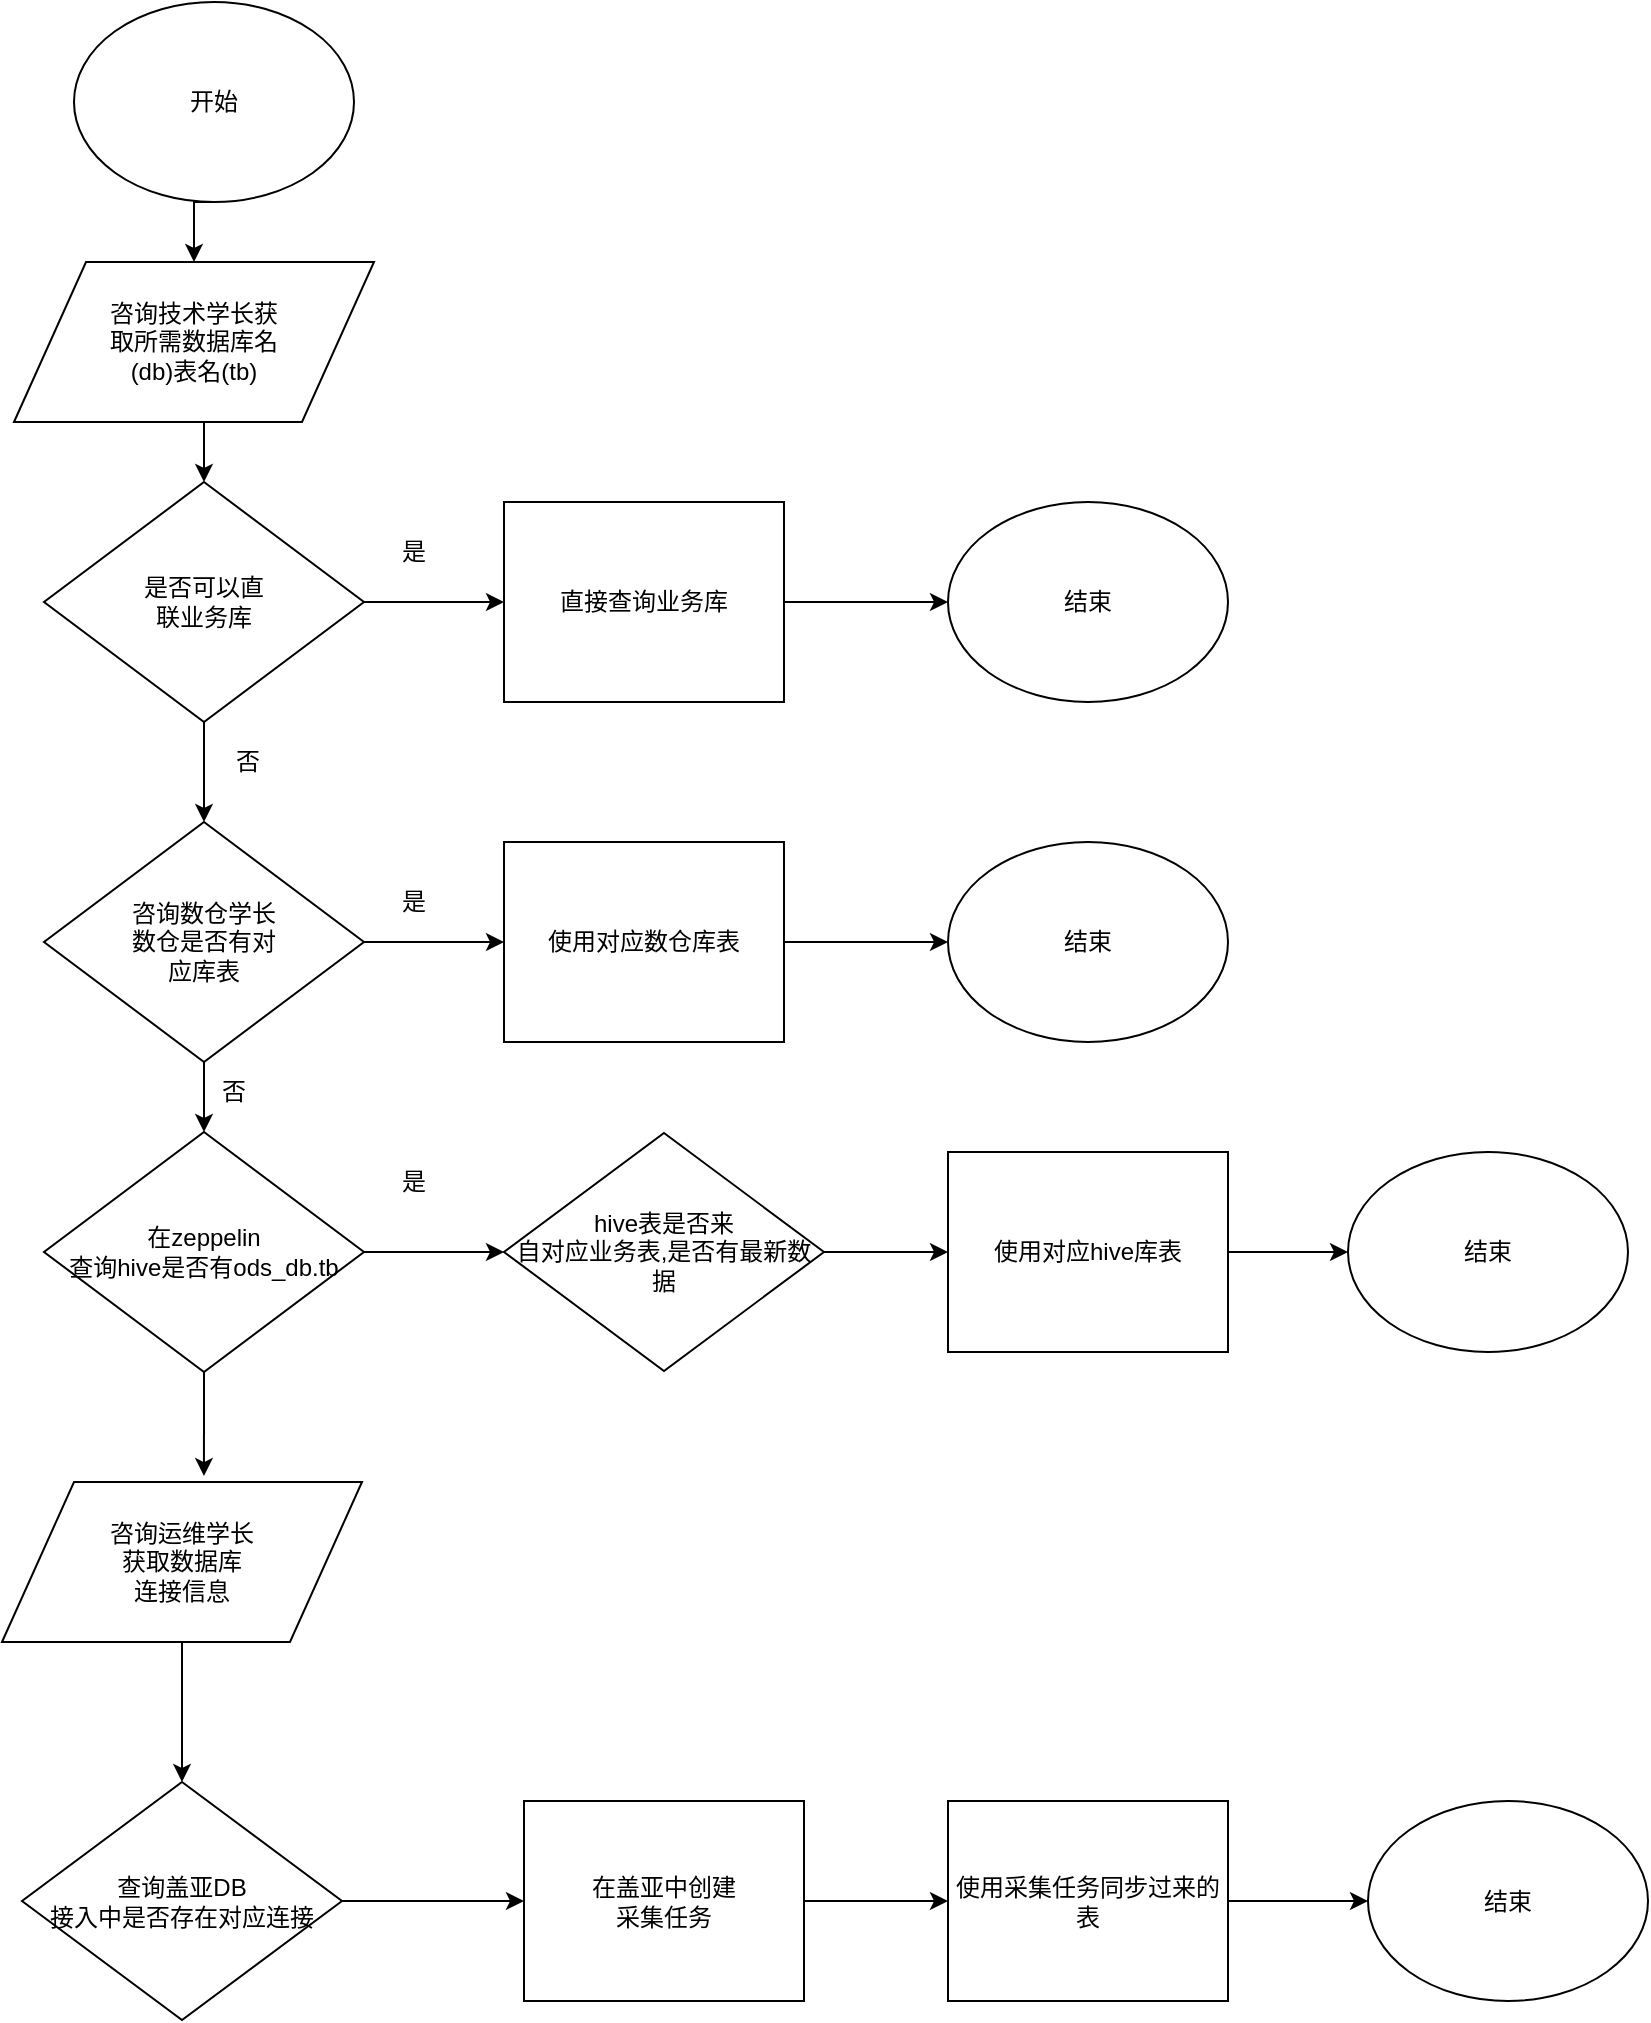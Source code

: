 <mxfile version="13.3.5" type="github">
  <diagram id="GlrmGB7Cg13xpDT-XPhr" name="第 1 页">
    <mxGraphModel dx="946" dy="662" grid="1" gridSize="10" guides="1" tooltips="1" connect="1" arrows="1" fold="1" page="1" pageScale="1" pageWidth="827" pageHeight="1169" math="0" shadow="0">
      <root>
        <mxCell id="0" />
        <mxCell id="1" parent="0" />
        <mxCell id="u_nAJyTLqQvdmRVoEmsV-29" style="edgeStyle=orthogonalEdgeStyle;rounded=0;orthogonalLoop=1;jettySize=auto;html=1;exitX=0.5;exitY=1;exitDx=0;exitDy=0;entryX=0.5;entryY=0;entryDx=0;entryDy=0;" edge="1" parent="1" source="u_nAJyTLqQvdmRVoEmsV-1" target="u_nAJyTLqQvdmRVoEmsV-26">
          <mxGeometry relative="1" as="geometry" />
        </mxCell>
        <mxCell id="u_nAJyTLqQvdmRVoEmsV-1" value="开始" style="ellipse;whiteSpace=wrap;html=1;" vertex="1" parent="1">
          <mxGeometry x="103" y="30" width="140" height="100" as="geometry" />
        </mxCell>
        <mxCell id="u_nAJyTLqQvdmRVoEmsV-16" style="edgeStyle=orthogonalEdgeStyle;rounded=0;orthogonalLoop=1;jettySize=auto;html=1;entryX=0;entryY=0.5;entryDx=0;entryDy=0;" edge="1" parent="1" source="u_nAJyTLqQvdmRVoEmsV-4" target="u_nAJyTLqQvdmRVoEmsV-15">
          <mxGeometry relative="1" as="geometry" />
        </mxCell>
        <mxCell id="u_nAJyTLqQvdmRVoEmsV-4" value="直接查询业务库" style="rounded=0;whiteSpace=wrap;html=1;" vertex="1" parent="1">
          <mxGeometry x="318" y="280" width="140" height="100" as="geometry" />
        </mxCell>
        <mxCell id="u_nAJyTLqQvdmRVoEmsV-7" style="edgeStyle=orthogonalEdgeStyle;rounded=0;orthogonalLoop=1;jettySize=auto;html=1;entryX=0;entryY=0.5;entryDx=0;entryDy=0;" edge="1" parent="1" source="u_nAJyTLqQvdmRVoEmsV-6" target="u_nAJyTLqQvdmRVoEmsV-4">
          <mxGeometry relative="1" as="geometry" />
        </mxCell>
        <mxCell id="u_nAJyTLqQvdmRVoEmsV-10" style="edgeStyle=orthogonalEdgeStyle;rounded=0;orthogonalLoop=1;jettySize=auto;html=1;" edge="1" parent="1" source="u_nAJyTLqQvdmRVoEmsV-6" target="u_nAJyTLqQvdmRVoEmsV-13">
          <mxGeometry relative="1" as="geometry" />
        </mxCell>
        <mxCell id="u_nAJyTLqQvdmRVoEmsV-6" value="是否可以直&lt;br&gt;联业务库" style="rhombus;whiteSpace=wrap;html=1;" vertex="1" parent="1">
          <mxGeometry x="88" y="270" width="160" height="120" as="geometry" />
        </mxCell>
        <mxCell id="u_nAJyTLqQvdmRVoEmsV-8" value="是" style="text;html=1;strokeColor=none;fillColor=none;align=center;verticalAlign=middle;whiteSpace=wrap;rounded=0;" vertex="1" parent="1">
          <mxGeometry x="253" y="295" width="40" height="20" as="geometry" />
        </mxCell>
        <mxCell id="u_nAJyTLqQvdmRVoEmsV-19" style="edgeStyle=orthogonalEdgeStyle;rounded=0;orthogonalLoop=1;jettySize=auto;html=1;entryX=0;entryY=0.5;entryDx=0;entryDy=0;" edge="1" parent="1" source="u_nAJyTLqQvdmRVoEmsV-9" target="u_nAJyTLqQvdmRVoEmsV-18">
          <mxGeometry relative="1" as="geometry" />
        </mxCell>
        <mxCell id="u_nAJyTLqQvdmRVoEmsV-9" value="使用对应数仓库表" style="rounded=0;whiteSpace=wrap;html=1;" vertex="1" parent="1">
          <mxGeometry x="318" y="450" width="140" height="100" as="geometry" />
        </mxCell>
        <mxCell id="u_nAJyTLqQvdmRVoEmsV-11" value="否" style="text;html=1;strokeColor=none;fillColor=none;align=center;verticalAlign=middle;whiteSpace=wrap;rounded=0;" vertex="1" parent="1">
          <mxGeometry x="170" y="400" width="40" height="20" as="geometry" />
        </mxCell>
        <mxCell id="u_nAJyTLqQvdmRVoEmsV-17" style="edgeStyle=orthogonalEdgeStyle;rounded=0;orthogonalLoop=1;jettySize=auto;html=1;entryX=0;entryY=0.5;entryDx=0;entryDy=0;" edge="1" parent="1" source="u_nAJyTLqQvdmRVoEmsV-13" target="u_nAJyTLqQvdmRVoEmsV-9">
          <mxGeometry relative="1" as="geometry" />
        </mxCell>
        <mxCell id="u_nAJyTLqQvdmRVoEmsV-22" style="edgeStyle=orthogonalEdgeStyle;rounded=0;orthogonalLoop=1;jettySize=auto;html=1;entryX=0.5;entryY=0;entryDx=0;entryDy=0;" edge="1" parent="1" source="u_nAJyTLqQvdmRVoEmsV-13" target="u_nAJyTLqQvdmRVoEmsV-21">
          <mxGeometry relative="1" as="geometry" />
        </mxCell>
        <mxCell id="u_nAJyTLqQvdmRVoEmsV-13" value="咨询数仓学长&lt;br&gt;数仓是否有对&lt;br&gt;应库表" style="rhombus;whiteSpace=wrap;html=1;" vertex="1" parent="1">
          <mxGeometry x="88" y="440" width="160" height="120" as="geometry" />
        </mxCell>
        <mxCell id="u_nAJyTLqQvdmRVoEmsV-15" value="结束" style="ellipse;whiteSpace=wrap;html=1;" vertex="1" parent="1">
          <mxGeometry x="540" y="280" width="140" height="100" as="geometry" />
        </mxCell>
        <mxCell id="u_nAJyTLqQvdmRVoEmsV-18" value="结束" style="ellipse;whiteSpace=wrap;html=1;" vertex="1" parent="1">
          <mxGeometry x="540" y="450" width="140" height="100" as="geometry" />
        </mxCell>
        <mxCell id="u_nAJyTLqQvdmRVoEmsV-20" value="是" style="text;html=1;strokeColor=none;fillColor=none;align=center;verticalAlign=middle;whiteSpace=wrap;rounded=0;" vertex="1" parent="1">
          <mxGeometry x="253" y="470" width="40" height="20" as="geometry" />
        </mxCell>
        <mxCell id="u_nAJyTLqQvdmRVoEmsV-35" style="edgeStyle=orthogonalEdgeStyle;rounded=0;orthogonalLoop=1;jettySize=auto;html=1;exitX=1;exitY=0.5;exitDx=0;exitDy=0;entryX=0;entryY=0.5;entryDx=0;entryDy=0;" edge="1" parent="1" source="u_nAJyTLqQvdmRVoEmsV-21" target="u_nAJyTLqQvdmRVoEmsV-33">
          <mxGeometry relative="1" as="geometry" />
        </mxCell>
        <mxCell id="u_nAJyTLqQvdmRVoEmsV-42" style="edgeStyle=orthogonalEdgeStyle;rounded=0;orthogonalLoop=1;jettySize=auto;html=1;exitX=0.5;exitY=1;exitDx=0;exitDy=0;entryX=0.561;entryY=-0.037;entryDx=0;entryDy=0;entryPerimeter=0;" edge="1" parent="1" source="u_nAJyTLqQvdmRVoEmsV-21" target="u_nAJyTLqQvdmRVoEmsV-41">
          <mxGeometry relative="1" as="geometry" />
        </mxCell>
        <mxCell id="u_nAJyTLqQvdmRVoEmsV-21" value="在zeppelin&lt;br&gt;查询hive是否有ods_db.tb" style="rhombus;whiteSpace=wrap;html=1;" vertex="1" parent="1">
          <mxGeometry x="88" y="595" width="160" height="120" as="geometry" />
        </mxCell>
        <mxCell id="u_nAJyTLqQvdmRVoEmsV-25" value="是" style="text;html=1;strokeColor=none;fillColor=none;align=center;verticalAlign=middle;whiteSpace=wrap;rounded=0;" vertex="1" parent="1">
          <mxGeometry x="253" y="610" width="40" height="20" as="geometry" />
        </mxCell>
        <mxCell id="u_nAJyTLqQvdmRVoEmsV-30" style="edgeStyle=orthogonalEdgeStyle;rounded=0;orthogonalLoop=1;jettySize=auto;html=1;exitX=0.5;exitY=1;exitDx=0;exitDy=0;entryX=0.5;entryY=0;entryDx=0;entryDy=0;" edge="1" parent="1" source="u_nAJyTLqQvdmRVoEmsV-26" target="u_nAJyTLqQvdmRVoEmsV-6">
          <mxGeometry relative="1" as="geometry" />
        </mxCell>
        <mxCell id="u_nAJyTLqQvdmRVoEmsV-26" value="&lt;span&gt;咨询技术学长获&lt;br&gt;取所需数据库名&lt;br&gt;(db)表名(tb)&lt;/span&gt;" style="shape=parallelogram;perimeter=parallelogramPerimeter;whiteSpace=wrap;html=1;" vertex="1" parent="1">
          <mxGeometry x="73" y="160" width="180" height="80" as="geometry" />
        </mxCell>
        <mxCell id="u_nAJyTLqQvdmRVoEmsV-31" value="否" style="text;html=1;strokeColor=none;fillColor=none;align=center;verticalAlign=middle;whiteSpace=wrap;rounded=0;" vertex="1" parent="1">
          <mxGeometry x="163" y="565" width="40" height="20" as="geometry" />
        </mxCell>
        <mxCell id="u_nAJyTLqQvdmRVoEmsV-39" style="edgeStyle=orthogonalEdgeStyle;rounded=0;orthogonalLoop=1;jettySize=auto;html=1;exitX=1;exitY=0.5;exitDx=0;exitDy=0;entryX=0;entryY=0.5;entryDx=0;entryDy=0;" edge="1" parent="1" source="u_nAJyTLqQvdmRVoEmsV-33" target="u_nAJyTLqQvdmRVoEmsV-36">
          <mxGeometry relative="1" as="geometry" />
        </mxCell>
        <mxCell id="u_nAJyTLqQvdmRVoEmsV-33" value="hive表是否来&lt;br&gt;自对应业务表,是否有最新数据" style="rhombus;whiteSpace=wrap;html=1;" vertex="1" parent="1">
          <mxGeometry x="318" y="595.5" width="160" height="119" as="geometry" />
        </mxCell>
        <mxCell id="u_nAJyTLqQvdmRVoEmsV-38" style="edgeStyle=orthogonalEdgeStyle;rounded=0;orthogonalLoop=1;jettySize=auto;html=1;exitX=1;exitY=0.5;exitDx=0;exitDy=0;entryX=0;entryY=0.5;entryDx=0;entryDy=0;" edge="1" parent="1" source="u_nAJyTLqQvdmRVoEmsV-36" target="u_nAJyTLqQvdmRVoEmsV-37">
          <mxGeometry relative="1" as="geometry" />
        </mxCell>
        <mxCell id="u_nAJyTLqQvdmRVoEmsV-36" value="使用对应hive库表" style="rounded=0;whiteSpace=wrap;html=1;" vertex="1" parent="1">
          <mxGeometry x="540" y="605" width="140" height="100" as="geometry" />
        </mxCell>
        <mxCell id="u_nAJyTLqQvdmRVoEmsV-37" value="结束" style="ellipse;whiteSpace=wrap;html=1;" vertex="1" parent="1">
          <mxGeometry x="740" y="605" width="140" height="100" as="geometry" />
        </mxCell>
        <mxCell id="u_nAJyTLqQvdmRVoEmsV-46" style="edgeStyle=orthogonalEdgeStyle;rounded=0;orthogonalLoop=1;jettySize=auto;html=1;entryX=0.5;entryY=0;entryDx=0;entryDy=0;" edge="1" parent="1" source="u_nAJyTLqQvdmRVoEmsV-41" target="u_nAJyTLqQvdmRVoEmsV-45">
          <mxGeometry relative="1" as="geometry" />
        </mxCell>
        <mxCell id="u_nAJyTLqQvdmRVoEmsV-41" value="&lt;span&gt;咨询运维学长&lt;br&gt;获取数据库&lt;br&gt;连接信息&lt;/span&gt;" style="shape=parallelogram;perimeter=parallelogramPerimeter;whiteSpace=wrap;html=1;" vertex="1" parent="1">
          <mxGeometry x="67" y="770" width="180" height="80" as="geometry" />
        </mxCell>
        <mxCell id="u_nAJyTLqQvdmRVoEmsV-49" style="edgeStyle=orthogonalEdgeStyle;rounded=0;orthogonalLoop=1;jettySize=auto;html=1;exitX=1;exitY=0.5;exitDx=0;exitDy=0;entryX=0;entryY=0.5;entryDx=0;entryDy=0;" edge="1" parent="1" source="u_nAJyTLqQvdmRVoEmsV-45" target="u_nAJyTLqQvdmRVoEmsV-47">
          <mxGeometry relative="1" as="geometry" />
        </mxCell>
        <mxCell id="u_nAJyTLqQvdmRVoEmsV-45" value="查询盖亚DB&lt;br&gt;接入中是否存在对应连接" style="rhombus;whiteSpace=wrap;html=1;" vertex="1" parent="1">
          <mxGeometry x="77" y="920" width="160" height="119" as="geometry" />
        </mxCell>
        <mxCell id="u_nAJyTLqQvdmRVoEmsV-50" style="edgeStyle=orthogonalEdgeStyle;rounded=0;orthogonalLoop=1;jettySize=auto;html=1;entryX=0;entryY=0.5;entryDx=0;entryDy=0;" edge="1" parent="1" source="u_nAJyTLqQvdmRVoEmsV-47" target="u_nAJyTLqQvdmRVoEmsV-48">
          <mxGeometry relative="1" as="geometry" />
        </mxCell>
        <mxCell id="u_nAJyTLqQvdmRVoEmsV-47" value="在盖亚中创建&lt;br&gt;采集任务" style="rounded=0;whiteSpace=wrap;html=1;" vertex="1" parent="1">
          <mxGeometry x="328" y="929.5" width="140" height="100" as="geometry" />
        </mxCell>
        <mxCell id="u_nAJyTLqQvdmRVoEmsV-52" style="edgeStyle=orthogonalEdgeStyle;rounded=0;orthogonalLoop=1;jettySize=auto;html=1;exitX=1;exitY=0.5;exitDx=0;exitDy=0;entryX=0;entryY=0.5;entryDx=0;entryDy=0;" edge="1" parent="1" source="u_nAJyTLqQvdmRVoEmsV-48" target="u_nAJyTLqQvdmRVoEmsV-51">
          <mxGeometry relative="1" as="geometry" />
        </mxCell>
        <mxCell id="u_nAJyTLqQvdmRVoEmsV-48" value="使用采集任务同步过来的表" style="rounded=0;whiteSpace=wrap;html=1;" vertex="1" parent="1">
          <mxGeometry x="540" y="929.5" width="140" height="100" as="geometry" />
        </mxCell>
        <mxCell id="u_nAJyTLqQvdmRVoEmsV-51" value="结束" style="ellipse;whiteSpace=wrap;html=1;" vertex="1" parent="1">
          <mxGeometry x="750" y="929.5" width="140" height="100" as="geometry" />
        </mxCell>
      </root>
    </mxGraphModel>
  </diagram>
</mxfile>

